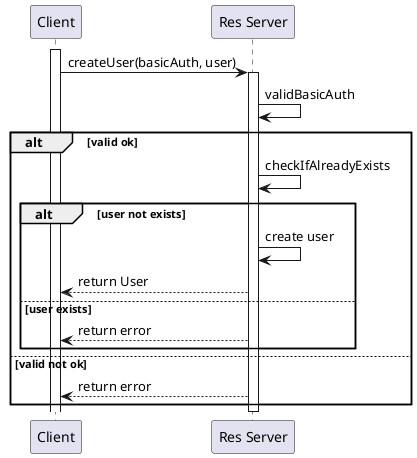 @startuml
'https://plantuml.com/sequence-diagram

activate Client
Client->"Res Server":createUser(basicAuth, user)
activate "Res Server"
"Res Server"->"Res Server":validBasicAuth
alt valid ok
    "Res Server"->"Res Server":checkIfAlreadyExists
    alt user not exists
        "Res Server"->"Res Server":create user
        "Res Server" --> Client:return User
    else user exists
        "Res Server" --> Client:return error
    end
else valid not ok
    "Res Server"-->Client: return error
end
deactivate "Res Server"
@enduml